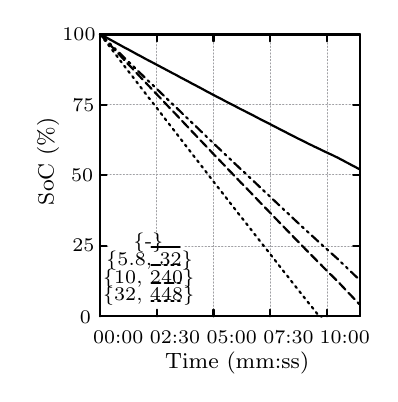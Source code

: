 
\definecolor{ca0a0a4}{RGB}{160,160,164}
\begin{tikzpicture}[y=0.80pt, x=0.80pt, yscale=-0.5, xscale=0.49, inner sep=0pt, outer sep=0pt]
\scriptsize
\begin{scope}[draw=black,line join=bevel,line cap=rect,even odd rule,line width=0.800pt]
  \begin{scope}[cm={{1.0,0.0,0.0,1.0,(0.0,0.0)}},draw=black,line join=bevel,line cap=rect,line width=0.800pt]
  \end{scope}
  \begin{scope}[cm={{1.006,0.0,0.0,1.006,(0.0,0.0)}},draw=black,line join=bevel,line cap=rect,line width=0.800pt]
  \end{scope}
  \begin{scope}[cm={{1.006,0.0,0.0,1.006,(0.0,0.0)}},draw=ca0a0a4,dash pattern=on 0.40pt off 0.80pt,line join=round,line cap=round,line width=0.400pt]
    \path[draw] (60.5,268.5) -- (298.5,268.5);
  \end{scope}
  \begin{scope}[cm={{1.006,0.0,0.0,1.006,(0.0,0.0)}},draw=black,line join=round,line cap=round,line width=0.800pt]
    \path[draw] (60.5,268.5) -- (66.5,268.5);
    \path[draw] (298.5,268.5) -- (292.5,268.5);
  \end{scope}
  \begin{scope}[cm={{1.006,0.0,0.0,1.006,(0.0,0.0)}},draw=black,line join=bevel,line cap=rect,line width=0.800pt]
  \end{scope}
  \begin{scope}[cm={{1.006,0.0,0.0,1.006,(42.263,276.216)}},draw=black,line join=bevel,line cap=rect,line width=0.800pt]
  \end{scope}
  \begin{scope}[cm={{1.006,0.0,0.0,1.006,(42.263,276.216)}},draw=black,line join=bevel,line cap=rect,line width=0.800pt]
  \end{scope}
  \begin{scope}[cm={{1.006,0.0,0.0,1.006,(42.263,276.216)}},draw=black,line join=bevel,line cap=rect,line width=0.800pt]
  \end{scope}
  \begin{scope}[cm={{1.006,0.0,0.0,1.006,(42.263,276.216)}},draw=black,line join=bevel,line cap=rect,line width=0.800pt]
  \end{scope}
  \begin{scope}[cm={{1.006,0.0,0.0,1.006,(42.263,276.216)}},draw=black,line join=bevel,line cap=rect,line width=0.800pt]
  \end{scope}
  \begin{scope}[cm={{1.006,0.0,0.0,1.006,(42.263,276.216)}},draw=black,line join=bevel,line cap=rect,line width=0.800pt]
    \path[fill=black] (0.0,0.0) node[above right] () {0};
  \end{scope}
  \begin{scope}[cm={{1.006,0.0,0.0,1.006,(42.263,276.216)}},draw=black,line join=bevel,line cap=rect,line width=0.800pt]
  \end{scope}
  \begin{scope}[cm={{1.006,0.0,0.0,1.006,(0.0,0.0)}},draw=black,line join=bevel,line cap=rect,line width=0.800pt]
  \end{scope}
  \begin{scope}[cm={{1.006,0.0,0.0,1.006,(0.0,0.0)}},draw=ca0a0a4,dash pattern=on 0.40pt off 0.80pt,line join=round,line cap=round,line width=0.400pt]
    \path[draw] (60.5,205.5) -- (67.5,205.5);
    \path[draw] (138.5,205.5) -- (298.5,205.5);
  \end{scope}
  \begin{scope}[cm={{1.006,0.0,0.0,1.006,(0.0,0.0)}},draw=black,line join=round,line cap=round,line width=0.800pt]
    \path[draw] (60.5,205.5) -- (66.5,205.5);
    \path[draw] (298.5,205.5) -- (292.5,205.5);
  \end{scope}
  \begin{scope}[cm={{1.006,0.0,0.0,1.006,(0.0,0.0)}},draw=black,line join=bevel,line cap=rect,line width=0.800pt]
  \end{scope}
  \begin{scope}[cm={{1.006,0.0,0.0,1.006,(35.219,211.816)}},draw=black,line join=bevel,line cap=rect,line width=0.800pt]
  \end{scope}
  \begin{scope}[cm={{1.006,0.0,0.0,1.006,(35.219,211.816)}},draw=black,line join=bevel,line cap=rect,line width=0.800pt]
  \end{scope}
  \begin{scope}[cm={{1.006,0.0,0.0,1.006,(35.219,211.816)}},draw=black,line join=bevel,line cap=rect,line width=0.800pt]
  \end{scope}
  \begin{scope}[cm={{1.006,0.0,0.0,1.006,(35.219,211.816)}},draw=black,line join=bevel,line cap=rect,line width=0.800pt]
  \end{scope}
  \begin{scope}[cm={{1.006,0.0,0.0,1.006,(35.219,211.816)}},draw=black,line join=bevel,line cap=rect,line width=0.800pt]
  \end{scope}
  \begin{scope}[cm={{1.006,0.0,0.0,1.006,(35.219,211.816)}},draw=black,line join=bevel,line cap=rect,line width=0.800pt]
    \path[fill=black] (0.0,0.0) node[above right] () {25};
  \end{scope}
  \begin{scope}[cm={{1.006,0.0,0.0,1.006,(35.219,211.816)}},draw=black,line join=bevel,line cap=rect,line width=0.800pt]
  \end{scope}
  \begin{scope}[cm={{1.006,0.0,0.0,1.006,(0.0,0.0)}},draw=black,line join=bevel,line cap=rect,line width=0.800pt]
  \end{scope}
  \begin{scope}[cm={{1.006,0.0,0.0,1.006,(0.0,0.0)}},draw=ca0a0a4,dash pattern=on 0.40pt off 0.80pt,line join=round,line cap=round,line width=0.400pt]
    \path[draw] (60.5,141.5) -- (298.5,141.5);
  \end{scope}
  \begin{scope}[cm={{1.006,0.0,0.0,1.006,(0.0,0.0)}},draw=black,line join=round,line cap=round,line width=0.800pt]
    \path[draw] (60.5,141.5) -- (66.5,141.5);
    \path[draw] (298.5,141.5) -- (292.5,141.5);
  \end{scope}
  \begin{scope}[cm={{1.006,0.0,0.0,1.006,(0.0,0.0)}},draw=black,line join=bevel,line cap=rect,line width=0.800pt]
  \end{scope}
  \begin{scope}[cm={{1.006,0.0,0.0,1.006,(34.212,148.422)}},draw=black,line join=bevel,line cap=rect,line width=0.800pt]
  \end{scope}
  \begin{scope}[cm={{1.006,0.0,0.0,1.006,(34.212,148.422)}},draw=black,line join=bevel,line cap=rect,line width=0.800pt]
  \end{scope}
  \begin{scope}[cm={{1.006,0.0,0.0,1.006,(34.212,148.422)}},draw=black,line join=bevel,line cap=rect,line width=0.800pt]
  \end{scope}
  \begin{scope}[cm={{1.006,0.0,0.0,1.006,(34.212,148.422)}},draw=black,line join=bevel,line cap=rect,line width=0.800pt]
  \end{scope}
  \begin{scope}[cm={{1.006,0.0,0.0,1.006,(34.212,148.422)}},draw=black,line join=bevel,line cap=rect,line width=0.800pt]
  \end{scope}
  \begin{scope}[cm={{1.006,0.0,0.0,1.006,(34.212,148.422)}},draw=black,line join=bevel,line cap=rect,line width=0.800pt]
    \path[fill=black] (0.0,0.0) node[above right] () {50};
  \end{scope}
  \begin{scope}[cm={{1.006,0.0,0.0,1.006,(34.212,148.422)}},draw=black,line join=bevel,line cap=rect,line width=0.800pt]
  \end{scope}
  \begin{scope}[cm={{1.006,0.0,0.0,1.006,(0.0,0.0)}},draw=black,line join=bevel,line cap=rect,line width=0.800pt]
  \end{scope}
  \begin{scope}[cm={{1.006,0.0,0.0,1.006,(0.0,0.0)}},draw=ca0a0a4,dash pattern=on 0.40pt off 0.80pt,line join=round,line cap=round,line width=0.400pt]
    \path[draw] (60.5,78.5) -- (298.5,78.5);
  \end{scope}
  \begin{scope}[cm={{1.006,0.0,0.0,1.006,(0.0,0.0)}},draw=black,line join=round,line cap=round,line width=0.800pt]
    \path[draw] (60.5,78.5) -- (66.5,78.5);
    \path[draw] (298.5,78.5) -- (292.5,78.5);
  \end{scope}
  \begin{scope}[cm={{1.006,0.0,0.0,1.006,(0.0,0.0)}},draw=black,line join=bevel,line cap=rect,line width=0.800pt]
  \end{scope}
  \begin{scope}[cm={{1.006,0.0,0.0,1.006,(35.219,85.028)}},draw=black,line join=bevel,line cap=rect,line width=0.800pt]
  \end{scope}
  \begin{scope}[cm={{1.006,0.0,0.0,1.006,(35.219,85.028)}},draw=black,line join=bevel,line cap=rect,line width=0.800pt]
  \end{scope}
  \begin{scope}[cm={{1.006,0.0,0.0,1.006,(35.219,85.028)}},draw=black,line join=bevel,line cap=rect,line width=0.800pt]
  \end{scope}
  \begin{scope}[cm={{1.006,0.0,0.0,1.006,(35.219,85.028)}},draw=black,line join=bevel,line cap=rect,line width=0.800pt]
  \end{scope}
  \begin{scope}[cm={{1.006,0.0,0.0,1.006,(35.219,85.028)}},draw=black,line join=bevel,line cap=rect,line width=0.800pt]
  \end{scope}
  \begin{scope}[cm={{1.006,0.0,0.0,1.006,(35.219,85.028)}},draw=black,line join=bevel,line cap=rect,line width=0.800pt]
    \path[fill=black] (0.0,0.0) node[above right] () {75};
  \end{scope}
  \begin{scope}[cm={{1.006,0.0,0.0,1.006,(35.219,85.028)}},draw=black,line join=bevel,line cap=rect,line width=0.800pt]
  \end{scope}
  \begin{scope}[cm={{1.006,0.0,0.0,1.006,(0.0,0.0)}},draw=black,line join=bevel,line cap=rect,line width=0.800pt]
  \end{scope}
  \begin{scope}[cm={{1.006,0.0,0.0,1.006,(0.0,0.0)}},draw=ca0a0a4,dash pattern=on 0.40pt off 0.80pt,line join=round,line cap=round,line width=0.400pt]
    \path[draw] (60.5,15.5) -- (298.5,15.5);
  \end{scope}
  \begin{scope}[cm={{1.006,0.0,0.0,1.006,(0.0,0.0)}},draw=black,line join=round,line cap=round,line width=0.800pt]
    \path[draw] (60.5,15.5) -- (66.5,15.5);
    \path[draw] (298.5,15.5) -- (292.5,15.5);
  \end{scope}
  \begin{scope}[cm={{1.006,0.0,0.0,1.006,(0.0,0.0)}},draw=black,line join=bevel,line cap=rect,line width=0.800pt]
  \end{scope}
  \begin{scope}[cm={{1.006,0.0,0.0,1.006,(26.163,20.628)}},draw=black,line join=bevel,line cap=rect,line width=0.800pt]
  \end{scope}
  \begin{scope}[cm={{1.006,0.0,0.0,1.006,(26.163,20.628)}},draw=black,line join=bevel,line cap=rect,line width=0.800pt]
  \end{scope}
  \begin{scope}[cm={{1.006,0.0,0.0,1.006,(26.163,20.628)}},draw=black,line join=bevel,line cap=rect,line width=0.800pt]
  \end{scope}
  \begin{scope}[cm={{1.006,0.0,0.0,1.006,(26.163,20.628)}},draw=black,line join=bevel,line cap=rect,line width=0.800pt]
  \end{scope}
  \begin{scope}[cm={{1.006,0.0,0.0,1.006,(26.163,20.628)}},draw=black,line join=bevel,line cap=rect,line width=0.800pt]
  \end{scope}
  \begin{scope}[cm={{1.006,0.0,0.0,1.006,(26.163,20.628)}},draw=black,line join=bevel,line cap=rect,line width=0.800pt]
    \path[fill=black] (0.0,0.0) node[above right] () {100};
  \end{scope}
  \begin{scope}[cm={{1.006,0.0,0.0,1.006,(26.163,20.628)}},draw=black,line join=bevel,line cap=rect,line width=0.800pt]
  \end{scope}
  \begin{scope}[cm={{1.006,0.0,0.0,1.006,(0.0,0.0)}},draw=black,line join=bevel,line cap=rect,line width=0.800pt]
  \end{scope}
  \begin{scope}[cm={{1.006,0.0,0.0,1.006,(0.0,0.0)}},draw=ca0a0a4,dash pattern=on 0.40pt off 0.80pt,line join=round,line cap=round,line width=0.400pt]
    \path[draw] (60.5,268.5) -- (60.5,15.5);
  \end{scope}
  \begin{scope}[cm={{1.006,0.0,0.0,1.006,(0.0,0.0)}},draw=black,line join=round,line cap=round,line width=0.800pt]
    \path[draw] (60.5,268.5) -- (60.5,262.5);
    \path[draw] (60.5,15.5) -- (60.5,21.5);
  \end{scope}
  \begin{scope}[cm={{1.006,0.0,0.0,1.006,(0.0,0.0)}},draw=black,line join=bevel,line cap=rect,line width=0.800pt]
  \end{scope}
  \begin{scope}[cm={{1.006,0.0,0.0,1.006,(54.337,294.328)}},draw=black,line join=bevel,line cap=rect,line width=0.800pt]
  \end{scope}
  \begin{scope}[cm={{1.006,0.0,0.0,1.006,(54.337,294.328)}},draw=black,line join=bevel,line cap=rect,line width=0.800pt]
  \end{scope}
  \begin{scope}[cm={{1.006,0.0,0.0,1.006,(54.337,294.328)}},draw=black,line join=bevel,line cap=rect,line width=0.800pt]
  \end{scope}
  \begin{scope}[cm={{1.006,0.0,0.0,1.006,(54.337,294.328)}},draw=black,line join=bevel,line cap=rect,line width=0.800pt]
  \end{scope}
  \begin{scope}[cm={{1.006,0.0,0.0,1.006,(54.337,294.328)}},draw=black,line join=bevel,line cap=rect,line width=0.800pt]
  \end{scope}
  \begin{scope}[cm={{1.006,0.0,0.0,1.006,(54.337,294.328)}},draw=black,line join=bevel,line cap=rect,line width=0.800pt]
    \path[fill=black] (0.0,0.0) node[above right] () {00:00};
  \end{scope}
  \begin{scope}[cm={{1.006,0.0,0.0,1.006,(54.337,294.328)}},draw=black,line join=bevel,line cap=rect,line width=0.800pt]
  \end{scope}
  \begin{scope}[cm={{1.006,0.0,0.0,1.006,(0.0,0.0)}},draw=black,line join=bevel,line cap=rect,line width=0.800pt]
  \end{scope}
  \begin{scope}[cm={{1.006,0.0,0.0,1.006,(0.0,0.0)}},draw=ca0a0a4,dash pattern=on 0.40pt off 0.80pt,line join=round,line cap=round,line width=0.400pt]
    \path[draw] (112.5,268.5) -- (112.5,262.5);
    \path[draw] (112.5,198.5) -- (112.5,15.5);
  \end{scope}
  \begin{scope}[cm={{1.006,0.0,0.0,1.006,(0.0,0.0)}},draw=black,line join=round,line cap=round,line width=0.800pt]
    \path[draw] (112.5,268.5) -- (112.5,262.5);
    \path[draw] (112.5,15.5) -- (112.5,21.5);
  \end{scope}
  \begin{scope}[cm={{1.006,0.0,0.0,1.006,(0.0,0.0)}},draw=black,line join=bevel,line cap=rect,line width=0.800pt]
  \end{scope}
  \begin{scope}[cm={{1.006,0.0,0.0,1.006,(106.663,294.328)}},draw=black,line join=bevel,line cap=rect,line width=0.800pt]
  \end{scope}
  \begin{scope}[cm={{1.006,0.0,0.0,1.006,(106.663,294.328)}},draw=black,line join=bevel,line cap=rect,line width=0.800pt]
  \end{scope}
  \begin{scope}[cm={{1.006,0.0,0.0,1.006,(106.663,294.328)}},draw=black,line join=bevel,line cap=rect,line width=0.800pt]
  \end{scope}
  \begin{scope}[cm={{1.006,0.0,0.0,1.006,(106.663,294.328)}},draw=black,line join=bevel,line cap=rect,line width=0.800pt]
  \end{scope}
  \begin{scope}[cm={{1.006,0.0,0.0,1.006,(106.663,294.328)}},draw=black,line join=bevel,line cap=rect,line width=0.800pt]
  \end{scope}
  \begin{scope}[cm={{1.006,0.0,0.0,1.006,(106.663,294.328)}},draw=black,line join=bevel,line cap=rect,line width=0.800pt]
    \path[fill=black] (0.0,0.0) node[above right] () {02:30};
  \end{scope}
  \begin{scope}[cm={{1.006,0.0,0.0,1.006,(106.663,294.328)}},draw=black,line join=bevel,line cap=rect,line width=0.800pt]
  \end{scope}
  \begin{scope}[cm={{1.006,0.0,0.0,1.006,(0.0,0.0)}},draw=black,line join=bevel,line cap=rect,line width=0.800pt]
  \end{scope}
  \begin{scope}[cm={{1.006,0.0,0.0,1.006,(0.0,0.0)}},draw=ca0a0a4,dash pattern=on 0.40pt off 0.80pt,line join=round,line cap=round,line width=0.400pt]
    \path[draw] (164.5,268.5) -- (164.5,15.5);
  \end{scope}
  \begin{scope}[cm={{1.006,0.0,0.0,1.006,(0.0,0.0)}},draw=black,line join=round,line cap=round,line width=0.800pt]
    \path[draw] (164.5,268.5) -- (164.5,262.5);
    \path[draw] (164.5,15.5) -- (164.5,21.5);
  \end{scope}
  \begin{scope}[cm={{1.006,0.0,0.0,1.006,(0.0,0.0)}},draw=black,line join=bevel,line cap=rect,line width=0.800pt]
  \end{scope}
  \begin{scope}[cm={{1.006,0.0,0.0,1.006,(158.988,294.328)}},draw=black,line join=bevel,line cap=rect,line width=0.800pt]
  \end{scope}
  \begin{scope}[cm={{1.006,0.0,0.0,1.006,(158.988,294.328)}},draw=black,line join=bevel,line cap=rect,line width=0.800pt]
  \end{scope}
  \begin{scope}[cm={{1.006,0.0,0.0,1.006,(158.988,294.328)}},draw=black,line join=bevel,line cap=rect,line width=0.800pt]
  \end{scope}
  \begin{scope}[cm={{1.006,0.0,0.0,1.006,(158.988,294.328)}},draw=black,line join=bevel,line cap=rect,line width=0.800pt]
  \end{scope}
  \begin{scope}[cm={{1.006,0.0,0.0,1.006,(158.988,294.328)}},draw=black,line join=bevel,line cap=rect,line width=0.800pt]
  \end{scope}
  \begin{scope}[cm={{1.006,0.0,0.0,1.006,(158.988,294.328)}},draw=black,line join=bevel,line cap=rect,line width=0.800pt]
    \path[fill=black] (0.0,0.0) node[above right] () {05:00};
  \end{scope}
  \begin{scope}[cm={{1.006,0.0,0.0,1.006,(158.988,294.328)}},draw=black,line join=bevel,line cap=rect,line width=0.800pt]
  \end{scope}
  \begin{scope}[cm={{1.006,0.0,0.0,1.006,(0.0,0.0)}},draw=black,line join=bevel,line cap=rect,line width=0.800pt]
  \end{scope}
  \begin{scope}[cm={{1.006,0.0,0.0,1.006,(0.0,0.0)}},draw=ca0a0a4,dash pattern=on 0.40pt off 0.80pt,line join=round,line cap=round,line width=0.400pt]
    \path[draw] (216.5,268.5) -- (216.5,15.5);
  \end{scope}
  \begin{scope}[cm={{1.006,0.0,0.0,1.006,(0.0,0.0)}},draw=black,line join=round,line cap=round,line width=0.800pt]
    \path[draw] (216.5,268.5) -- (216.5,262.5);
    \path[draw] (216.5,15.5) -- (216.5,21.5);
  \end{scope}
  \begin{scope}[cm={{1.006,0.0,0.0,1.006,(0.0,0.0)}},draw=black,line join=bevel,line cap=rect,line width=0.800pt]
  \end{scope}
  \begin{scope}[cm={{1.006,0.0,0.0,1.006,(211.313,294.328)}},draw=black,line join=bevel,line cap=rect,line width=0.800pt]
  \end{scope}
  \begin{scope}[cm={{1.006,0.0,0.0,1.006,(211.313,294.328)}},draw=black,line join=bevel,line cap=rect,line width=0.800pt]
  \end{scope}
  \begin{scope}[cm={{1.006,0.0,0.0,1.006,(211.313,294.328)}},draw=black,line join=bevel,line cap=rect,line width=0.800pt]
  \end{scope}
  \begin{scope}[cm={{1.006,0.0,0.0,1.006,(211.313,294.328)}},draw=black,line join=bevel,line cap=rect,line width=0.800pt]
  \end{scope}
  \begin{scope}[cm={{1.006,0.0,0.0,1.006,(211.313,294.328)}},draw=black,line join=bevel,line cap=rect,line width=0.800pt]
  \end{scope}
  \begin{scope}[cm={{1.006,0.0,0.0,1.006,(211.313,294.328)}},draw=black,line join=bevel,line cap=rect,line width=0.800pt]
    \path[fill=black] (0.0,0.0) node[above right] () {07:30};
  \end{scope}
  \begin{scope}[cm={{1.006,0.0,0.0,1.006,(211.313,294.328)}},draw=black,line join=bevel,line cap=rect,line width=0.800pt]
  \end{scope}
  \begin{scope}[cm={{1.006,0.0,0.0,1.006,(0.0,0.0)}},draw=black,line join=bevel,line cap=rect,line width=0.800pt]
  \end{scope}
  \begin{scope}[cm={{1.006,0.0,0.0,1.006,(0.0,0.0)}},draw=ca0a0a4,dash pattern=on 0.40pt off 0.80pt,line join=round,line cap=round,line width=0.400pt]
    \path[draw] (268.5,268.5) -- (268.5,15.5);
  \end{scope}
  \begin{scope}[cm={{1.006,0.0,0.0,1.006,(0.0,0.0)}},draw=black,line join=round,line cap=round,line width=0.800pt]
    \path[draw] (268.5,268.5) -- (268.5,262.5);
    \path[draw] (268.5,15.5) -- (268.5,21.5);
  \end{scope}
  \begin{scope}[cm={{1.006,0.0,0.0,1.006,(0.0,0.0)}},draw=black,line join=bevel,line cap=rect,line width=0.800pt]
  \end{scope}
  \begin{scope}[cm={{1.006,0.0,0.0,1.006,(263.134,294.328)}},draw=black,line join=bevel,line cap=rect,line width=0.800pt]
  \end{scope}
  \begin{scope}[cm={{1.006,0.0,0.0,1.006,(263.134,294.328)}},draw=black,line join=bevel,line cap=rect,line width=0.800pt]
  \end{scope}
  \begin{scope}[cm={{1.006,0.0,0.0,1.006,(263.134,294.328)}},draw=black,line join=bevel,line cap=rect,line width=0.800pt]
  \end{scope}
  \begin{scope}[cm={{1.006,0.0,0.0,1.006,(263.134,294.328)}},draw=black,line join=bevel,line cap=rect,line width=0.800pt]
  \end{scope}
  \begin{scope}[cm={{1.006,0.0,0.0,1.006,(263.134,294.328)}},draw=black,line join=bevel,line cap=rect,line width=0.800pt]
  \end{scope}
  \begin{scope}[cm={{1.006,0.0,0.0,1.006,(263.134,294.328)}},draw=black,line join=bevel,line cap=rect,line width=0.800pt]
    \path[fill=black] (0.0,0.0) node[above right] () {10:00};
  \end{scope}
  \begin{scope}[cm={{1.006,0.0,0.0,1.006,(263.134,294.328)}},draw=black,line join=bevel,line cap=rect,line width=0.800pt]
  \end{scope}
  \begin{scope}[cm={{1.006,0.0,0.0,1.006,(0.0,0.0)}},draw=black,line join=bevel,line cap=rect,line width=0.800pt]
  \end{scope}
  \begin{scope}[cm={{1.006,0.0,0.0,1.006,(0.0,0.0)}},draw=black,line join=round,line cap=round,line width=0.800pt]
    \path[draw] (60.5,15.5) -- (60.5,268.5) -- (298.5,268.5) --
      (298.5,15.5) -- (60.5,15.5);
  \end{scope}
  \begin{scope}[cm={{1.006,0.0,0.0,1.006,(0.0,0.0)}},draw=black,line join=bevel,line cap=rect,line width=0.800pt]
  \end{scope}
  \begin{scope}[cm={{0.0,-1.006,1.006,0.0,(18.616,169.553)}},draw=black,line join=bevel,line cap=rect,line width=0.800pt]
  \end{scope}
  \begin{scope}[cm={{0.0,-1.006,1.006,0.0,(18.616,169.553)}},draw=black,line join=bevel,line cap=rect,line width=0.800pt]
  \end{scope}
  \begin{scope}[cm={{0.0,-1.006,1.006,0.0,(18.616,169.553)}},draw=black,line join=bevel,line cap=rect,line width=0.800pt]
  \end{scope}
  \begin{scope}[cm={{0.0,-1.006,1.006,0.0,(18.616,169.553)}},draw=black,line join=bevel,line cap=rect,line width=0.800pt]
  \end{scope}
  \begin{scope}[cm={{0.0,-1.006,1.006,0.0,(18.616,169.553)}},draw=black,line join=bevel,line cap=rect,line width=0.800pt]
  \end{scope}
  \begin{scope}[cm={{0.0,-1.006,1.006,0.0,(2.616,169.553)}},draw=black,line join=bevel,line cap=rect,line width=0.800pt]
    \path[fill=black] (0.0,0.0) node[above right] () {\rotatebox{90}{\footnotesize SoC (\%)}};
  \end{scope}
  \begin{scope}[cm={{0.0,-1.006,1.006,0.0,(18.616,169.553)}},draw=black,line join=bevel,line cap=rect,line width=0.800pt]
  \end{scope}
  \begin{scope}[cm={{1.006,0.0,0.0,1.006,(137.856,317.472)}},draw=black,line join=bevel,line cap=rect,line width=0.800pt]
  \end{scope}
  \begin{scope}[cm={{1.006,0.0,0.0,1.006,(137.856,317.472)}},draw=black,line join=bevel,line cap=rect,line width=0.800pt]
  \end{scope}
  \begin{scope}[cm={{1.006,0.0,0.0,1.006,(137.856,317.472)}},draw=black,line join=bevel,line cap=rect,line width=0.800pt]
  \end{scope}
  \begin{scope}[cm={{1.006,0.0,0.0,1.006,(137.856,317.472)}},draw=black,line join=bevel,line cap=rect,line width=0.800pt]
  \end{scope}
  \begin{scope}[cm={{1.006,0.0,0.0,1.006,(137.856,317.472)}},draw=black,line join=bevel,line cap=rect,line width=0.800pt]
  \end{scope}
  \begin{scope}[cm={{1.006,0.0,0.0,1.006,(120.856,322.472)}},draw=black,line join=bevel,line cap=rect,line width=0.800pt]
    \path[fill=black] (0.0,0.0) node[above right] () {\footnotesize Time (mm:ss)};
  \end{scope}
  \begin{scope}[cm={{1.006,0.0,0.0,1.006,(137.856,317.472)}},draw=black,line join=bevel,line cap=rect,line width=0.800pt]
  \end{scope}
  \begin{scope}[cm={{1.006,0.0,0.0,1.006,(99.619,212.319)}},draw=black,line join=bevel,line cap=rect,line width=0.800pt]
  \end{scope}
  \begin{scope}[cm={{1.006,0.0,0.0,1.006,(99.619,212.319)}},draw=black,line join=bevel,line cap=rect,line width=0.800pt]
  \end{scope}
  \begin{scope}[cm={{1.006,0.0,0.0,1.006,(99.619,212.319)}},draw=black,line join=bevel,line cap=rect,line width=0.800pt]
  \end{scope}
  \begin{scope}[cm={{1.006,0.0,0.0,1.006,(99.619,212.319)}},draw=black,line join=bevel,line cap=rect,line width=0.800pt]
  \end{scope}
  \begin{scope}[cm={{1.006,0.0,0.0,1.006,(99.619,212.319)}},draw=black,line join=bevel,line cap=rect,line width=0.800pt]
  \end{scope}
  \begin{scope}[cm={{1.006,0.0,0.0,1.006,(99.619,212.319)}},draw=black,line join=bevel,line cap=rect,line width=0.800pt]
  \end{scope}
  \begin{scope}[cm={{1.006,0.0,0.0,1.006,(99.619,212.319)}},draw=black,line join=bevel,line cap=rect,line width=0.800pt]
  \end{scope}
  \begin{scope}[cm={{1.006,0.0,0.0,1.006,(91.619,212.319)}},draw=black,line join=bevel,line cap=rect,line width=0.800pt]
    \path[fill=black] (0.0,0.0) node[above right] () {\scriptsize \{-\}};
  \end{scope}
  \begin{scope}[cm={{1.006,0.0,0.0,1.006,(99.619,212.319)}},draw=black,line join=bevel,line cap=rect,line width=0.800pt]
  \end{scope}
  \begin{scope}[cm={{1.006,0.0,0.0,1.006,(103.298,212.319)}},draw=black,line join=bevel,line cap=rect,line width=0.800pt]
  \end{scope}
  \begin{scope}[cm={{1.006,0.0,0.0,1.006,(103.298,212.319)}},draw=black,line join=bevel,line cap=rect,line width=0.800pt]
  \end{scope}
  \begin{scope}[cm={{1.006,0.0,0.0,1.006,(0.0,0.0)}},draw=black,line join=bevel,line cap=rect,line width=0.800pt]
  \end{scope}
  \begin{scope}[cm={{1.006,0.0,0.0,1.006,(0.0,0.0)}},draw=black,line join=round,line cap=round,line width=0.800pt]
    \path[draw,even odd rule] (107.5,206.5) -- (133.5,206.5);
  \end{scope}
  \begin{scope}[cm={{1.006,0.0,0.0,1.006,(0.0,0.0)}},draw=black,line join=bevel,line cap=rect,line width=0.800pt]
  \end{scope}
  \begin{scope}[cm={{1.006,0.0,0.0,1.006,(0.0,0.0)}},draw=black,line join=bevel,line cap=rect,line width=0.800pt]
  \end{scope}
  \begin{scope}[cm={{1.006,0.0,0.0,1.006,(0.0,0.0)}},draw=black,line join=bevel,line cap=rect,line width=0.800pt]
  \end{scope}
  \begin{scope}[cm={{1.006,0.0,0.0,1.006,(0.0,0.0)}},draw=black,line join=bevel,line cap=rect,line width=0.800pt]
  \end{scope}
  \begin{scope}[cm={{1.006,0.0,0.0,1.006,(0.0,0.0)}},draw=black,line join=round,line cap=round,line width=0.800pt]
    \path[draw] (60.5,15.1) -- (60.5,15.1) -- (61.4,15.6) --
      (63.9,16.9) -- (66.4,18.2) -- (68.8,19.5) --
      (71.2,20.8) -- (73.6,22.1) -- (76.0,23.4) --
      (78.4,24.7) -- (80.8,26.0) -- (83.2,27.3) --
      (85.6,28.5) -- (88.1,29.8) -- (90.5,31.1) --
      (92.9,32.4) -- (95.3,33.7) -- (97.7,34.9) --
      (100.1,36.2) -- (102.5,37.5) -- (104.9,38.7) --
      (107.4,40.0) -- (109.8,41.2) -- (112.2,42.5) --
      (114.6,43.7) -- (117.0,45.0) -- (119.4,46.2) --
      (121.8,47.5) -- (124.2,48.7) -- (126.6,50.0) --
      (129.1,51.2) -- (131.5,52.5) -- (133.9,53.8) --
      (136.3,55.0) -- (138.7,56.3) -- (141.1,57.5) --
      (143.5,58.8) -- (145.9,60.1) -- (148.4,61.3) --
      (150.8,62.6) -- (153.2,63.8) -- (155.6,65.1) --
      (158.0,66.4) -- (160.4,67.6) -- (162.8,68.9) --
      (165.2,70.1) -- (167.6,71.4) -- (170.1,72.6) --
      (172.5,73.8) -- (174.9,75.1) -- (177.3,76.3) --
      (179.7,77.5) -- (182.1,78.7) -- (184.5,79.9) --
      (186.9,81.2) -- (189.3,82.4) -- (191.8,83.6) --
      (194.2,84.8) -- (196.6,86.0) -- (199.0,87.2) --
      (201.4,88.4) -- (203.8,89.7) -- (206.2,90.9) --
      (208.6,92.1) -- (211.0,93.3) -- (213.5,94.5) --
      (215.9,95.7) -- (218.3,97.0) -- (220.7,98.2) --
      (223.1,99.4) -- (225.5,100.6) -- (227.9,101.8) --
      (230.3,103.0) -- (232.8,104.3) -- (235.2,105.5) --
      (237.6,106.7) -- (240.0,107.9) -- (242.4,109.1) --
      (244.8,110.2) -- (247.2,111.4) -- (249.6,112.6) --
      (252.0,113.8) -- (254.5,114.9) -- (256.9,116.1) --
      (259.3,117.2) -- (261.7,118.3) -- (264.1,119.5) --
      (266.5,120.6) -- (268.9,121.7) -- (271.3,122.8) --
      (273.8,123.9) -- (276.2,125.1) -- (278.6,126.2) --
      (281.0,127.5) -- (283.4,128.7) -- (285.8,130.0) --
      (288.2,131.2) -- (290.6,132.5) -- (293.0,133.7) --
      (295.5,135.0) -- (298.0,136.3);
  \end{scope}
  \begin{scope}[cm={{1.006,0.0,0.0,1.006,(0.0,0.0)}},draw=black,line join=bevel,line cap=rect,line width=0.800pt]
  \end{scope}
  \begin{scope}[cm={{1.006,0.0,0.0,1.006,(70.438,228.419)}},draw=black,line join=bevel,line cap=rect,line width=0.800pt]
  \end{scope}
  \begin{scope}[cm={{1.006,0.0,0.0,1.006,(70.438,228.419)}},draw=black,line join=bevel,line cap=rect,line width=0.800pt]
  \end{scope}
  \begin{scope}[cm={{1.006,0.0,0.0,1.006,(70.438,228.419)}},draw=black,line join=bevel,line cap=rect,line width=0.800pt]
  \end{scope}
  \begin{scope}[cm={{1.006,0.0,0.0,1.006,(70.438,228.419)}},draw=black,line join=bevel,line cap=rect,line width=0.800pt]
  \end{scope}
  \begin{scope}[cm={{1.006,0.0,0.0,1.006,(70.438,228.419)}},draw=black,line join=bevel,line cap=rect,line width=0.800pt]
  \end{scope}
  \begin{scope}[cm={{1.006,0.0,0.0,1.006,(70.438,228.419)}},draw=black,line join=bevel,line cap=rect,line width=0.800pt]
  \end{scope}
  \begin{scope}[cm={{1.006,0.0,0.0,1.006,(70.438,228.419)}},draw=black,line join=bevel,line cap=rect,line width=0.800pt]
  \end{scope}
  \begin{scope}[cm={{1.006,0.0,0.0,1.006,(66.438,228.419)}},draw=black,line join=bevel,line cap=rect,line width=0.800pt]
    \path[fill=black] (0.0,0.0) node[above right] () {\scriptsize \{5.8, 32\}};
  \end{scope}
  \begin{scope}[cm={{1.006,0.0,0.0,1.006,(70.438,228.419)}},draw=black,line join=bevel,line cap=rect,line width=0.800pt]
  \end{scope}
  \begin{scope}[cm={{1.006,0.0,0.0,1.006,(100.767,228.419)}},draw=black,line join=bevel,line cap=rect,line width=0.800pt]
  \end{scope}
  \begin{scope}[cm={{1.006,0.0,0.0,1.006,(100.767,228.419)}},draw=black,line join=bevel,line cap=rect,line width=0.800pt]
  \end{scope}
  \begin{scope}[cm={{1.006,0.0,0.0,1.006,(0.0,0.0)}},draw=black,line join=bevel,line cap=rect,line width=0.800pt]
  \end{scope}
  \begin{scope}[cm={{1.006,0.0,0.0,1.006,(0.0,0.0)}},draw=black,dash pattern=on 3.20pt off 1.60pt on 0.80pt off 1.60pt on 0.80pt off 1.60pt,line join=round,line cap=round,line width=0.800pt]
    \path[draw,even odd rule] (107.5,222.5) -- (133.5,222.5);
  \end{scope}
  \begin{scope}[cm={{1.006,0.0,0.0,1.006,(0.0,0.0)}},draw=black,line join=bevel,line cap=rect,line width=0.800pt]
  \end{scope}
  \begin{scope}[cm={{1.006,0.0,0.0,1.006,(0.0,0.0)}},draw=black,line join=bevel,line cap=rect,line width=0.800pt]
  \end{scope}
  \begin{scope}[cm={{1.006,0.0,0.0,1.006,(0.0,0.0)}},draw=black,line join=bevel,line cap=rect,line width=0.800pt]
  \end{scope}
  \begin{scope}[cm={{1.006,0.0,0.0,1.006,(0.0,0.0)}},draw=black,line join=bevel,line cap=rect,line width=0.800pt]
  \end{scope}
  \begin{scope}[cm={{1.006,0.0,0.0,1.006,(0.0,0.0)}},draw=black,dash pattern=on 3.20pt off 1.60pt on 0.80pt off 1.60pt on 0.80pt off 1.60pt,line join=round,line cap=round,line width=0.800pt]
    \path[draw] (60.5,15.1) -- (60.5,15.1) -- (61.4,16.0) --
      (63.9,18.4) -- (66.4,20.6) -- (68.8,23.0) --
      (71.2,25.3) -- (73.6,27.6) -- (76.0,29.9) --
      (78.4,32.2) -- (80.8,34.5) -- (83.2,36.8) --
      (85.6,39.1) -- (88.1,41.3) -- (90.5,43.6) --
      (92.9,45.9) -- (95.3,48.2) -- (97.7,50.5) --
      (100.1,52.7) -- (102.5,55.0) -- (104.9,57.3) --
      (107.4,59.5) -- (109.8,61.8) -- (112.2,64.1) --
      (114.6,66.3) -- (117.0,68.6) -- (119.4,70.8) --
      (121.8,73.1) -- (124.2,75.4) -- (126.6,77.6) --
      (129.1,79.9) -- (131.5,82.2) -- (133.9,84.4) --
      (136.3,86.7) -- (138.7,89.0) -- (141.1,91.2) --
      (143.5,93.5) -- (145.9,95.8) -- (148.4,98.0) --
      (150.8,100.3) -- (153.2,102.6) -- (155.6,104.8) --
      (158.0,107.1) -- (160.4,109.4) -- (162.8,111.6) --
      (165.2,113.9) -- (167.6,116.1) -- (170.1,118.4) --
      (172.5,120.6) -- (174.9,122.9) -- (177.3,125.1) --
      (179.7,127.3) -- (182.1,129.6) -- (184.5,131.8) --
      (186.9,134.0) -- (189.3,136.2) -- (191.8,138.4) --
      (194.2,140.7) -- (196.6,142.9) -- (199.0,145.1) --
      (201.4,147.3) -- (203.8,149.5) -- (206.2,151.8) --
      (208.6,154.0) -- (211.0,156.2) -- (213.5,158.4) --
      (215.9,160.7) -- (218.3,162.9) -- (220.7,165.1) --
      (223.1,167.3) -- (225.5,169.6) -- (227.9,171.8) --
      (230.3,174.0) -- (232.8,176.2) -- (235.2,178.5) --
      (237.6,180.7) -- (240.0,182.9) -- (242.4,185.1) --
      (244.8,187.3) -- (247.2,189.4) -- (249.6,191.6) --
      (252.0,193.8) -- (254.5,196.0) -- (256.9,198.1) --
      (259.3,200.3) -- (261.7,202.4) -- (264.1,204.6) --
      (266.5,206.7) -- (268.9,208.8) -- (271.3,210.9) --
      (273.8,213.1) -- (276.2,215.2) -- (278.6,217.3) --
      (281.0,219.6) -- (283.4,221.9) -- (285.8,224.1) --
      (288.2,226.4) -- (290.6,228.6) -- (293.0,230.9) --
      (295.5,233.2) -- (298.0,235.6);
  \end{scope}
  \begin{scope}[cm={{1.006,0.0,0.0,1.006,(0.0,0.0)}},draw=black,line join=bevel,line cap=rect,line width=0.800pt]
  \end{scope}
  \begin{scope}[cm={{1.006,0.0,0.0,1.006,(67.419,244.519)}},draw=black,line join=bevel,line cap=rect,line width=0.800pt]
  \end{scope}
  \begin{scope}[cm={{1.006,0.0,0.0,1.006,(67.419,244.519)}},draw=black,line join=bevel,line cap=rect,line width=0.800pt]
  \end{scope}
  \begin{scope}[cm={{1.006,0.0,0.0,1.006,(67.419,244.519)}},draw=black,line join=bevel,line cap=rect,line width=0.800pt]
  \end{scope}
  \begin{scope}[cm={{1.006,0.0,0.0,1.006,(67.419,244.519)}},draw=black,line join=bevel,line cap=rect,line width=0.800pt]
  \end{scope}
  \begin{scope}[cm={{1.006,0.0,0.0,1.006,(67.419,244.519)}},draw=black,line join=bevel,line cap=rect,line width=0.800pt]
  \end{scope}
  \begin{scope}[cm={{1.006,0.0,0.0,1.006,(67.419,244.519)}},draw=black,line join=bevel,line cap=rect,line width=0.800pt]
  \end{scope}
  \begin{scope}[cm={{1.006,0.0,0.0,1.006,(67.419,244.519)}},draw=black,line join=bevel,line cap=rect,line width=0.800pt]
  \end{scope}
  \begin{scope}[cm={{1.006,0.0,0.0,1.006,(63.419,244.519)}},draw=black,line join=bevel,line cap=rect,line width=0.800pt]
    \path[fill=black] (0.0,0.0) node[above right] () {\scriptsize \{10, 240\}};
  \end{scope}
  \begin{scope}[cm={{1.006,0.0,0.0,1.006,(67.419,244.519)}},draw=black,line join=bevel,line cap=rect,line width=0.800pt]
  \end{scope}
  \begin{scope}[cm={{1.006,0.0,0.0,1.006,(100.515,244.519)}},draw=black,line join=bevel,line cap=rect,line width=0.800pt]
  \end{scope}
  \begin{scope}[cm={{1.006,0.0,0.0,1.006,(100.515,244.519)}},draw=black,line join=bevel,line cap=rect,line width=0.800pt]
  \end{scope}
  \begin{scope}[cm={{1.006,0.0,0.0,1.006,(0.0,0.0)}},draw=black,line join=bevel,line cap=rect,line width=0.800pt]
  \end{scope}
  \begin{scope}[cm={{1.006,0.0,0.0,1.006,(0.0,0.0)}},draw=black,dash pattern=on 3.20pt off 1.60pt,line join=round,line cap=round,line width=0.800pt]
    \path[draw,even odd rule] (107.5,238.5) -- (133.5,238.5);
  \end{scope}
  \begin{scope}[cm={{1.006,0.0,0.0,1.006,(0.0,0.0)}},draw=black,line join=bevel,line cap=rect,line width=0.800pt]
  \end{scope}
  \begin{scope}[cm={{1.006,0.0,0.0,1.006,(0.0,0.0)}},draw=black,line join=bevel,line cap=rect,line width=0.800pt]
  \end{scope}
  \begin{scope}[cm={{1.006,0.0,0.0,1.006,(0.0,0.0)}},draw=black,line join=bevel,line cap=rect,line width=0.800pt]
  \end{scope}
  \begin{scope}[cm={{1.006,0.0,0.0,1.006,(0.0,0.0)}},draw=black,line join=bevel,line cap=rect,line width=0.800pt]
  \end{scope}
  \begin{scope}[cm={{1.006,0.0,0.0,1.006,(0.0,0.0)}},draw=black,dash pattern=on 3.20pt off 1.60pt,line join=round,line cap=round,line width=0.800pt]
    \path[draw] (60.5,15.1) -- (60.5,15.1) -- (61.4,16.1) --
      (63.9,18.7) -- (66.4,21.2) -- (68.8,23.7) --
      (71.2,26.3) -- (73.6,28.8) -- (76.0,31.3) --
      (78.4,33.8) -- (80.8,36.3) -- (83.2,38.9) --
      (85.6,41.4) -- (88.1,43.9) -- (90.5,46.4) --
      (92.9,48.9) -- (95.3,51.4) -- (97.7,53.9) --
      (100.1,56.4) -- (102.5,58.9) -- (104.9,61.4) --
      (107.4,63.9) -- (109.8,66.4) -- (112.2,68.9) --
      (114.6,71.3) -- (117.0,73.8) -- (119.4,76.3) --
      (121.8,78.8) -- (124.2,81.3) -- (126.6,83.7) --
      (129.1,86.2) -- (131.5,88.7) -- (133.9,91.2) --
      (136.3,93.7) -- (138.7,96.2) -- (141.1,98.7) --
      (143.5,101.2) -- (145.9,103.7) -- (148.4,106.2) --
      (150.8,108.7) -- (153.2,111.2) -- (155.6,113.6) --
      (158.0,116.1) -- (160.4,118.6) -- (162.8,121.1) --
      (165.2,123.6) -- (167.6,126.0) -- (170.1,128.5) --
      (172.5,131.0) -- (174.9,133.4) -- (177.3,135.9) --
      (179.7,138.4) -- (182.1,140.8) -- (184.5,143.3) --
      (186.9,145.7) -- (189.3,148.2) -- (191.8,150.6) --
      (194.2,153.0) -- (196.6,155.5) -- (199.0,157.9) --
      (201.4,160.4) -- (203.8,162.8) -- (206.2,165.3) --
      (208.6,167.7) -- (211.0,170.2) -- (213.5,172.6) --
      (215.9,175.1) -- (218.3,177.5) -- (220.7,180.0) --
      (223.1,182.4) -- (225.5,184.9) -- (227.9,187.3) --
      (230.3,189.7) -- (232.8,192.2) -- (235.2,194.6) --
      (237.6,197.1) -- (240.0,199.5) -- (242.4,201.9) --
      (244.8,204.3) -- (247.2,206.7) -- (249.6,209.1) --
      (252.0,211.5) -- (254.5,213.9) -- (256.9,216.3) --
      (259.3,218.7) -- (261.7,221.0) -- (264.1,223.4) --
      (266.5,225.8) -- (268.9,228.1) -- (271.3,230.5) --
      (273.8,232.8) -- (276.2,235.2) -- (278.6,237.5) --
      (281.0,240.0) -- (283.4,242.5) -- (285.8,245.0) --
      (288.2,247.5) -- (290.6,249.9) -- (293.0,252.4) --
      (295.5,254.9) -- (298.0,257.5);
  \end{scope}
  \begin{scope}[cm={{1.006,0.0,0.0,1.006,(0.0,0.0)}},draw=black,line join=bevel,line cap=rect,line width=0.800pt]
  \end{scope}
  \begin{scope}[cm={{1.006,0.0,0.0,1.006,(67.419,260.619)}},draw=black,line join=bevel,line cap=rect,line width=0.800pt]
  \end{scope}
  \begin{scope}[cm={{1.006,0.0,0.0,1.006,(67.419,260.619)}},draw=black,line join=bevel,line cap=rect,line width=0.800pt]
  \end{scope}
  \begin{scope}[cm={{1.006,0.0,0.0,1.006,(67.419,260.619)}},draw=black,line join=bevel,line cap=rect,line width=0.800pt]
  \end{scope}
  \begin{scope}[cm={{1.006,0.0,0.0,1.006,(67.419,260.619)}},draw=black,line join=bevel,line cap=rect,line width=0.800pt]
  \end{scope}
  \begin{scope}[cm={{1.006,0.0,0.0,1.006,(67.419,260.619)}},draw=black,line join=bevel,line cap=rect,line width=0.800pt]
  \end{scope}
  \begin{scope}[cm={{1.006,0.0,0.0,1.006,(67.419,260.619)}},draw=black,line join=bevel,line cap=rect,line width=0.800pt]
  \end{scope}
  \begin{scope}[cm={{1.006,0.0,0.0,1.006,(67.419,260.619)}},draw=black,line join=bevel,line cap=rect,line width=0.800pt]
  \end{scope}
  \begin{scope}[cm={{1.006,0.0,0.0,1.006,(63.419,260.619)}},draw=black,line join=bevel,line cap=rect,line width=0.800pt]
    \path[fill=black] (0.0,0.0) node[above right] () {\scriptsize \{32, 448\}};
  \end{scope}
  \begin{scope}[cm={{1.006,0.0,0.0,1.006,(67.419,260.619)}},draw=black,line join=bevel,line cap=rect,line width=0.800pt]
  \end{scope}
  \begin{scope}[cm={{1.006,0.0,0.0,1.006,(100.515,260.619)}},draw=black,line join=bevel,line cap=rect,line width=0.800pt]
  \end{scope}
  \begin{scope}[cm={{1.006,0.0,0.0,1.006,(100.515,260.619)}},draw=black,line join=bevel,line cap=rect,line width=0.800pt]
  \end{scope}
  \begin{scope}[cm={{1.006,0.0,0.0,1.006,(0.0,0.0)}},draw=black,line join=bevel,line cap=rect,line width=0.800pt]
  \end{scope}
  \begin{scope}[cm={{1.006,0.0,0.0,1.006,(0.0,0.0)}},draw=black,dash pattern=on 0.80pt off 1.60pt,line join=round,line cap=round,line width=0.800pt]
    \path[draw,even odd rule] (107.5,254.5) -- (133.5,254.5);
  \end{scope}
  \begin{scope}[cm={{1.006,0.0,0.0,1.006,(0.0,0.0)}},draw=black,line join=bevel,line cap=rect,line width=0.800pt]
  \end{scope}
  \begin{scope}[cm={{1.006,0.0,0.0,1.006,(0.0,0.0)}},draw=black,line join=bevel,line cap=rect,line width=0.800pt]
  \end{scope}
  \begin{scope}[cm={{1.006,0.0,0.0,1.006,(0.0,0.0)}},draw=black,line join=bevel,line cap=rect,line width=0.800pt]
  \end{scope}
  \begin{scope}[cm={{1.006,0.0,0.0,1.006,(0.0,0.0)}},draw=black,line join=bevel,line cap=rect,line width=0.800pt]
  \end{scope}
  \begin{scope}[cm={{1.006,0.0,0.0,1.006,(0.0,0.0)}},draw=black,dash pattern=on 0.80pt off 1.60pt,line join=round,line cap=round,line width=0.800pt]
    \path[draw] (60.5,15.1) -- (60.5,15.1) -- (61.4,16.3) --
      (63.9,19.5) -- (66.4,22.6) -- (68.8,25.7) --
      (71.2,28.8) -- (73.6,31.9) -- (76.0,35.0) --
      (78.4,38.1) -- (80.8,41.2) -- (83.2,44.3) --
      (85.6,47.4) -- (88.1,50.5) -- (90.5,53.5) --
      (92.9,56.6) -- (95.3,59.7) -- (97.7,62.8) --
      (100.1,65.8) -- (102.5,68.9) -- (104.9,72.0) --
      (107.4,75.0) -- (109.8,78.1) -- (112.2,81.1) --
      (114.6,84.2) -- (117.0,87.2) -- (119.4,90.3) --
      (121.8,93.4) -- (124.2,96.4) -- (126.6,99.5) --
      (129.1,102.5) -- (131.5,105.6) -- (133.9,108.7) --
      (136.3,111.7) -- (138.7,114.8) -- (141.1,117.9) --
      (143.5,120.9) -- (145.9,124.0) -- (148.4,127.1) --
      (150.8,130.1) -- (153.2,133.2) -- (155.6,136.2) --
      (158.0,139.3) -- (160.4,142.4) -- (162.8,145.4) --
      (165.2,148.5) -- (167.6,151.5) -- (170.1,154.6) --
      (172.5,157.6) -- (174.9,160.6) -- (177.3,163.7) --
      (179.7,166.7) -- (182.1,169.7) -- (184.5,172.7) --
      (186.9,175.8) -- (189.3,178.8) -- (191.8,181.8) --
      (194.2,184.8) -- (196.6,187.8) -- (199.0,190.8) --
      (201.4,193.9) -- (203.8,196.9) -- (206.2,199.9) --
      (208.6,202.9) -- (211.0,205.9) -- (213.5,209.0) --
      (215.9,212.0) -- (218.3,215.0) -- (220.7,218.0) --
      (223.1,221.1) -- (225.5,224.1) -- (227.9,227.1) --
      (230.3,230.1) -- (232.8,233.1) -- (235.2,236.2) --
      (237.6,239.2) -- (240.0,242.2) -- (242.4,245.2) --
      (244.8,248.1) -- (247.2,251.1) -- (249.6,254.1) --
      (252.0,257.1) -- (254.5,260.0) -- (256.9,263.0) --
      (259.3,266.0) -- (261.7,268.4) -- (263.8,268.7);
    \path[draw] (266.5,268.5) -- (266.5,268.5) -- (268.5,268.5) --
      (271.5,268.5) -- (273.5,268.5) -- (276.5,268.5) --
      (278.5,268.5) -- (281.5,268.5) -- (283.5,268.5) --
      (285.5,268.5) -- (288.5,268.5) -- (290.5,268.5) --
      (293.5,268.5) -- (295.5,268.5) -- (298.5,268.5);
  \end{scope}
  \begin{scope}[cm={{1.006,0.0,0.0,1.006,(0.0,0.0)}},draw=black,line join=bevel,line cap=rect,line width=0.800pt]
  \end{scope}
  \begin{scope}[cm={{1.006,0.0,0.0,1.006,(0.0,0.0)}},draw=black,line join=bevel,line cap=rect,line width=0.800pt]
  \end{scope}
  \begin{scope}[cm={{1.006,0.0,0.0,1.006,(0.0,0.0)}},draw=black,line join=round,line cap=round,line width=0.800pt]
    \path[draw] (60.5,15.5) -- (60.5,268.5) -- (298.5,268.5) --
      (298.5,15.5) -- (60.5,15.5);
  \end{scope}
  \begin{scope}[cm={{1.006,0.0,0.0,1.006,(0.0,0.0)}},draw=black,line join=bevel,line cap=rect,line width=0.800pt]
  \end{scope}
  \begin{scope}[cm={{1.0,0.0,0.0,1.0,(0.0,0.0)}},draw=black,line join=bevel,line cap=rect,line width=0.800pt]
  \end{scope}
\end{scope}
\end{tikzpicture}

